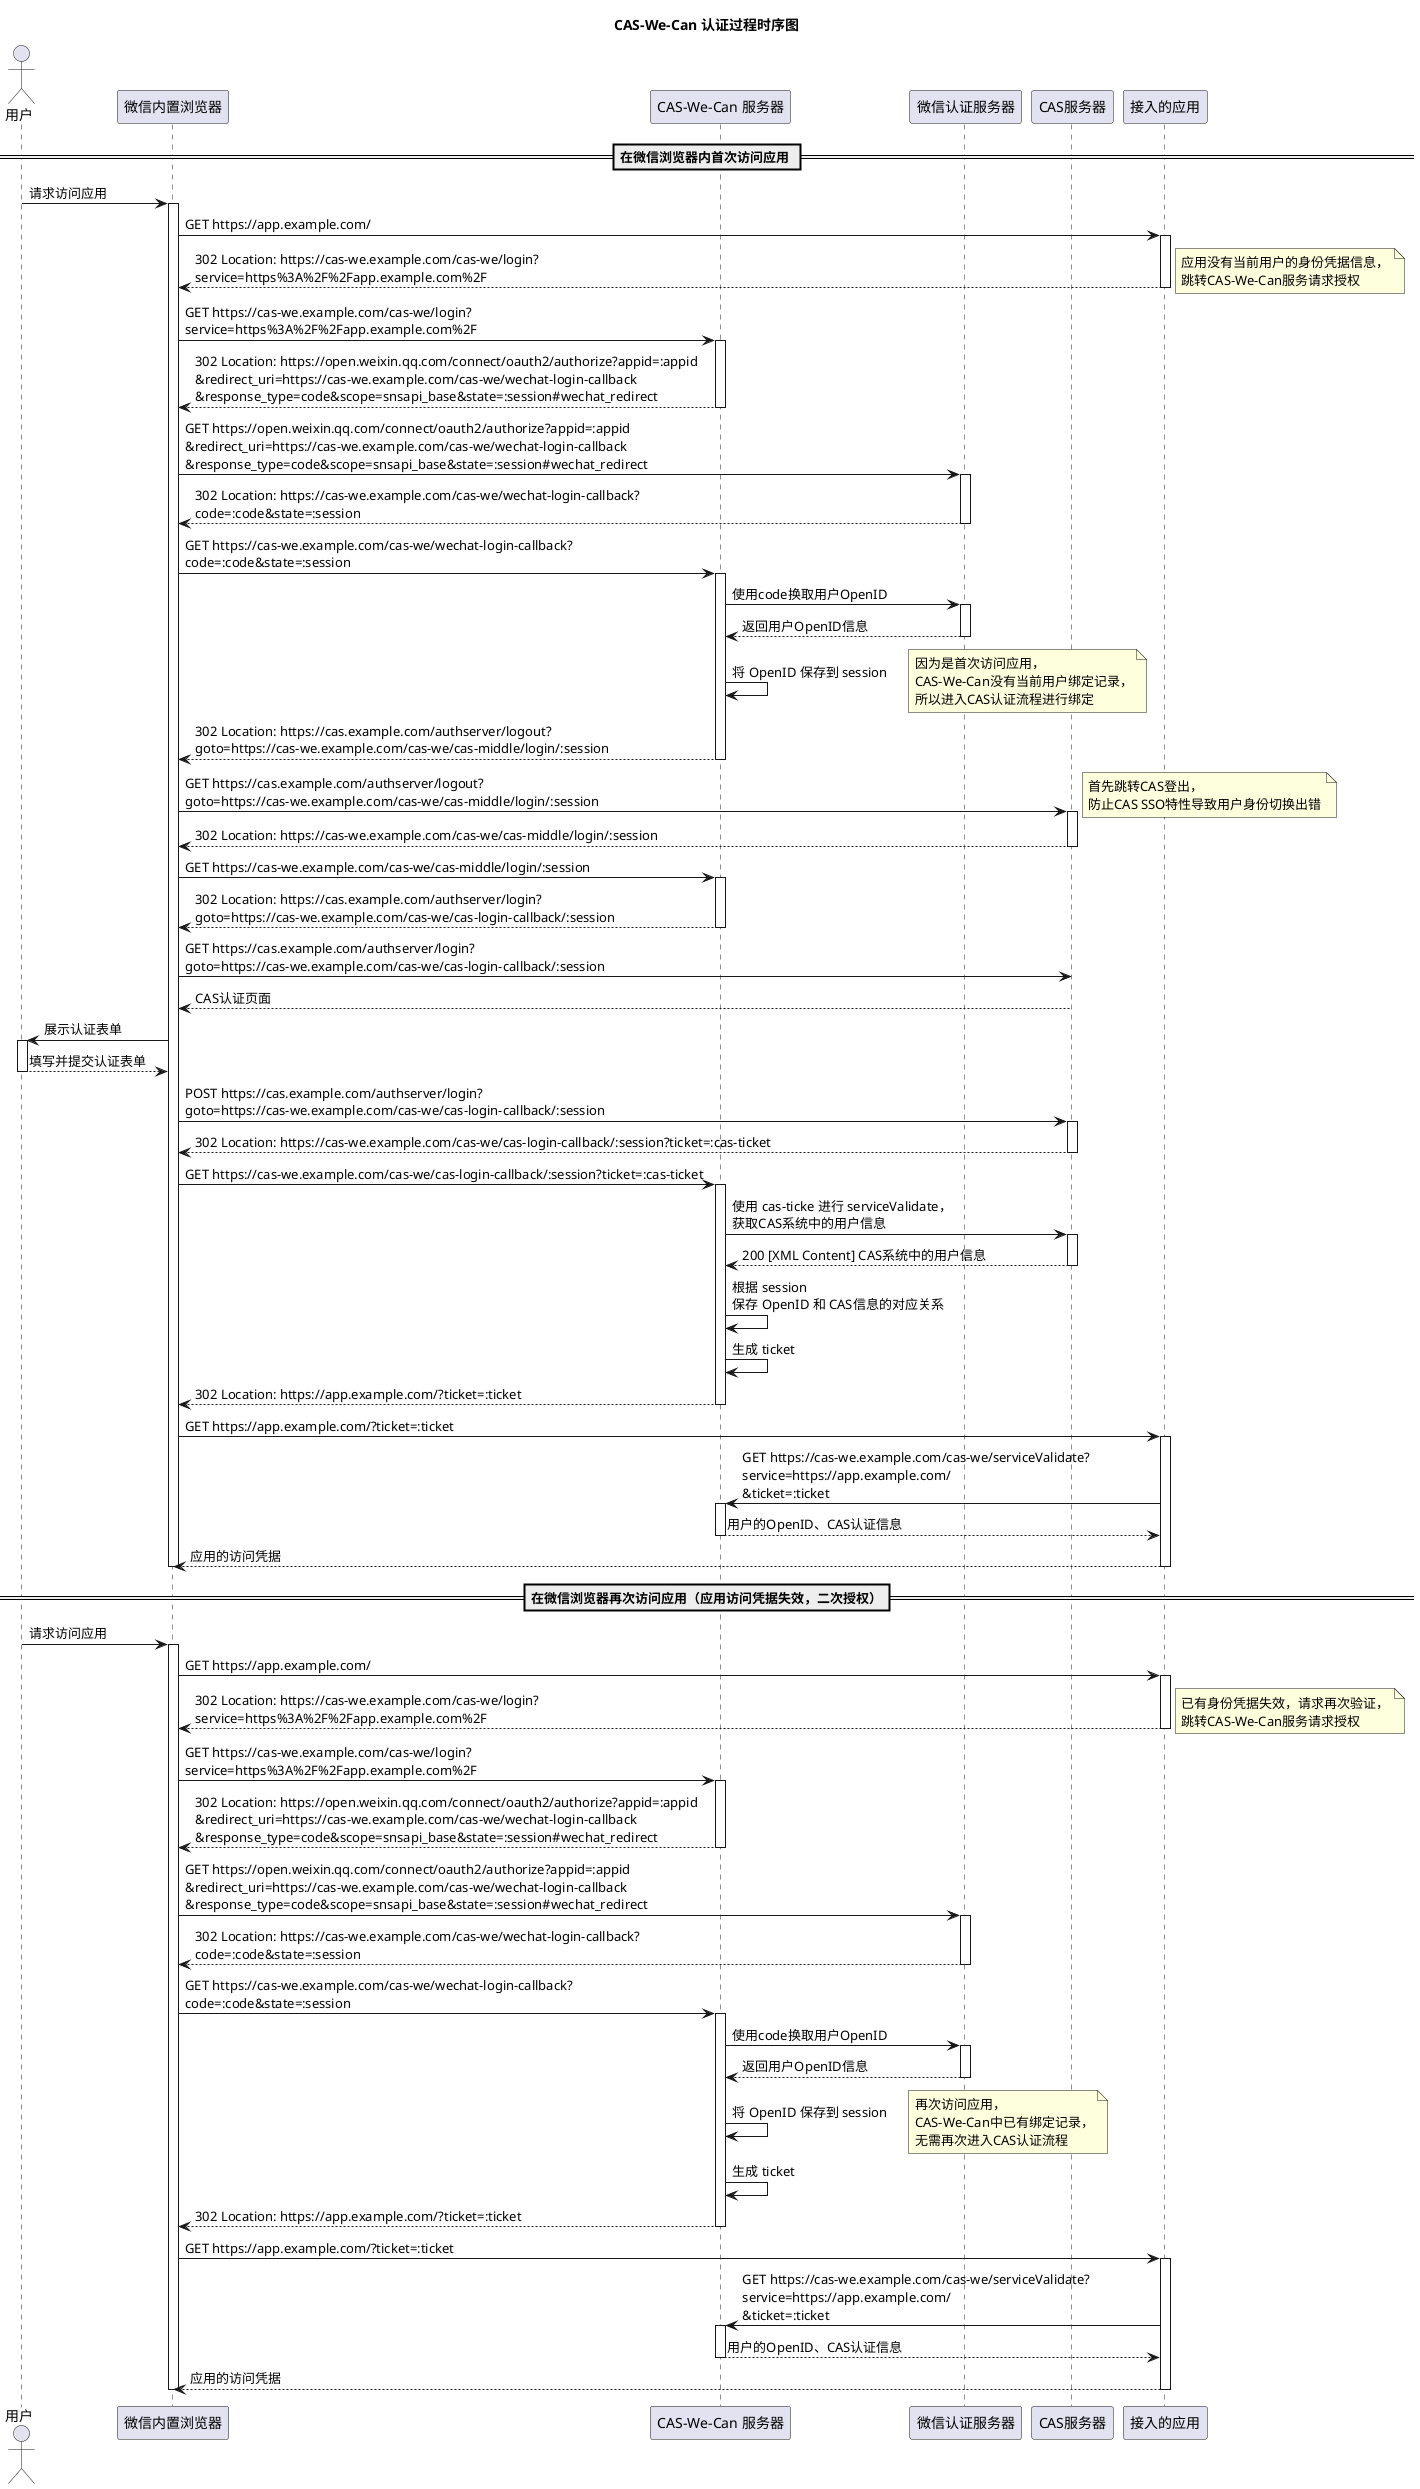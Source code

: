 @startuml

title CAS-We-Can 认证过程时序图

Actor 用户
participant 微信内置浏览器
participant "CAS-We-Can 服务器" as CasWeCan
participant 微信认证服务器
participant CAS服务器
== 在微信浏览器内首次访问应用 ==

用户 -> 微信内置浏览器: 请求访问应用
activate 微信内置浏览器
微信内置浏览器 -> 接入的应用: GET https://app.example.com/
activate 接入的应用
接入的应用 --> 微信内置浏览器: 302 Location: https://cas-we.example.com/cas-we/login?\nservice=https%3A%2F%2Fapp.example.com%2F 
deactivate 接入的应用
note right: 应用没有当前用户的身份凭据信息，\n跳转CAS-We-Can服务请求授权

微信内置浏览器 -> CasWeCan: GET https://cas-we.example.com/cas-we/login?\nservice=https%3A%2F%2Fapp.example.com%2F 
activate CasWeCan
CasWeCan --> 微信内置浏览器: 302 Location: https://open.weixin.qq.com/connect/oauth2/authorize?appid=:appid\n&redirect_uri=https://cas-we.example.com/cas-we/wechat-login-callback\n&response_type=code&scope=snsapi_base&state=:session#wechat_redirect
deactivate CasWeCan
微信内置浏览器 -> 微信认证服务器: GET https://open.weixin.qq.com/connect/oauth2/authorize?appid=:appid\n&redirect_uri=https://cas-we.example.com/cas-we/wechat-login-callback\n&response_type=code&scope=snsapi_base&state=:session#wechat_redirect
activate 微信认证服务器
微信认证服务器 --> 微信内置浏览器: 302 Location: https://cas-we.example.com/cas-we/wechat-login-callback?\ncode=:code&state=:session
deactivate 微信认证服务器
微信内置浏览器 -> CasWeCan: GET https://cas-we.example.com/cas-we/wechat-login-callback?\ncode=:code&state=:session
activate CasWeCan
CasWeCan -> 微信认证服务器: 使用code换取用户OpenID
activate 微信认证服务器
微信认证服务器 --> CasWeCan: 返回用户OpenID信息
deactivate 微信认证服务器

CasWeCan -> CasWeCan: 将 OpenID 保存到 session
note right: 因为是首次访问应用，\nCAS-We-Can没有当前用户绑定记录，\n所以进入CAS认证流程进行绑定
CasWeCan --> 微信内置浏览器: 302 Location: https://cas.example.com/authserver/logout?\ngoto=https://cas-we.example.com/cas-we/cas-middle/login/:session
deactivate CasWeCan
微信内置浏览器 -> CAS服务器: GET https://cas.example.com/authserver/logout?\ngoto=https://cas-we.example.com/cas-we/cas-middle/login/:session
note right:首先跳转CAS登出，\n防止CAS SSO特性导致用户身份切换出错
activate CAS服务器
CAS服务器 --> 微信内置浏览器: 302 Location: https://cas-we.example.com/cas-we/cas-middle/login/:session
deactivate CAS服务器

微信内置浏览器 -> CasWeCan: GET https://cas-we.example.com/cas-we/cas-middle/login/:session
activate CasWeCan
CasWeCan --> 微信内置浏览器: 302 Location: https://cas.example.com/authserver/login?\ngoto=https://cas-we.example.com/cas-we/cas-login-callback/:session
deactivate CasWeCan

微信内置浏览器 -> CAS服务器: GET https://cas.example.com/authserver/login?\ngoto=https://cas-we.example.com/cas-we/cas-login-callback/:session
CAS服务器 --> 微信内置浏览器: CAS认证页面
deactivate CAS服务器
微信内置浏览器 -> 用户: 展示认证表单
activate 用户
用户 --> 微信内置浏览器: 填写并提交认证表单
deactivate 用户
微信内置浏览器 -> CAS服务器: POST https://cas.example.com/authserver/login?\ngoto=https://cas-we.example.com/cas-we/cas-login-callback/:session
activate CAS服务器
CAS服务器 --> 微信内置浏览器: 302 Location: https://cas-we.example.com/cas-we/cas-login-callback/:session?ticket=:cas-ticket
deactivate CAS服务器

微信内置浏览器 -> CasWeCan: GET https://cas-we.example.com/cas-we/cas-login-callback/:session?ticket=:cas-ticket
activate CasWeCan
CasWeCan -> CAS服务器: 使用 cas-ticke 进行 serviceValidate，\n获取CAS系统中的用户信息
activate CAS服务器
CAS服务器 --> CasWeCan: 200 [XML Content] CAS系统中的用户信息
deactivate CAS服务器
CasWeCan -> CasWeCan: 根据 session \n保存 OpenID 和 CAS信息的对应关系
CasWeCan -> CasWeCan: 生成 ticket
CasWeCan --> 微信内置浏览器: 302 Location: https://app.example.com/?ticket=:ticket
deactivate CasWeCan

微信内置浏览器 -> 接入的应用: GET https://app.example.com/?ticket=:ticket
activate 接入的应用
接入的应用 -> CasWeCan: GET https://cas-we.example.com/cas-we/serviceValidate?\nservice=https://app.example.com/\n&ticket=:ticket
activate CasWeCan
CasWeCan --> 接入的应用: 用户的OpenID、CAS认证信息
deactivate CasWeCan
接入的应用 --> 微信内置浏览器: 应用的访问凭据
deactivate 微信内置浏览器
deactivate 接入的应用
== 在微信浏览器再次访问应用（应用访问凭据失效，二次授权）==

用户 -> 微信内置浏览器: 请求访问应用
activate 微信内置浏览器
微信内置浏览器 -> 接入的应用: GET https://app.example.com/
activate 接入的应用
接入的应用 --> 微信内置浏览器: 302 Location: https://cas-we.example.com/cas-we/login?\nservice=https%3A%2F%2Fapp.example.com%2F 
deactivate 接入的应用
note right: 已有身份凭据失效，请求再次验证，\n跳转CAS-We-Can服务请求授权

微信内置浏览器 -> CasWeCan: GET https://cas-we.example.com/cas-we/login?\nservice=https%3A%2F%2Fapp.example.com%2F 
activate CasWeCan
CasWeCan --> 微信内置浏览器: 302 Location: https://open.weixin.qq.com/connect/oauth2/authorize?appid=:appid\n&redirect_uri=https://cas-we.example.com/cas-we/wechat-login-callback\n&response_type=code&scope=snsapi_base&state=:session#wechat_redirect
deactivate CasWeCan
微信内置浏览器 -> 微信认证服务器: GET https://open.weixin.qq.com/connect/oauth2/authorize?appid=:appid\n&redirect_uri=https://cas-we.example.com/cas-we/wechat-login-callback\n&response_type=code&scope=snsapi_base&state=:session#wechat_redirect
activate 微信认证服务器
微信认证服务器 --> 微信内置浏览器: 302 Location: https://cas-we.example.com/cas-we/wechat-login-callback?\ncode=:code&state=:session
deactivate 微信认证服务器
微信内置浏览器 -> CasWeCan: GET https://cas-we.example.com/cas-we/wechat-login-callback?\ncode=:code&state=:session
activate CasWeCan
CasWeCan -> 微信认证服务器: 使用code换取用户OpenID
activate 微信认证服务器
微信认证服务器 --> CasWeCan: 返回用户OpenID信息
deactivate 微信认证服务器

CasWeCan -> CasWeCan: 将 OpenID 保存到 session
note right: 再次访问应用，\nCAS-We-Can中已有绑定记录，\n无需再次进入CAS认证流程
CasWeCan -> CasWeCan: 生成 ticket
CasWeCan --> 微信内置浏览器: 302 Location: https://app.example.com/?ticket=:ticket
deactivate CasWeCan

微信内置浏览器 -> 接入的应用: GET https://app.example.com/?ticket=:ticket
activate 接入的应用
接入的应用 -> CasWeCan: GET https://cas-we.example.com/cas-we/serviceValidate?\nservice=https://app.example.com/\n&ticket=:ticket
activate CasWeCan
CasWeCan --> 接入的应用: 用户的OpenID、CAS认证信息
deactivate CasWeCan
接入的应用 --> 微信内置浏览器: 应用的访问凭据
deactivate 微信内置浏览器
deactivate 接入的应用
@enduml